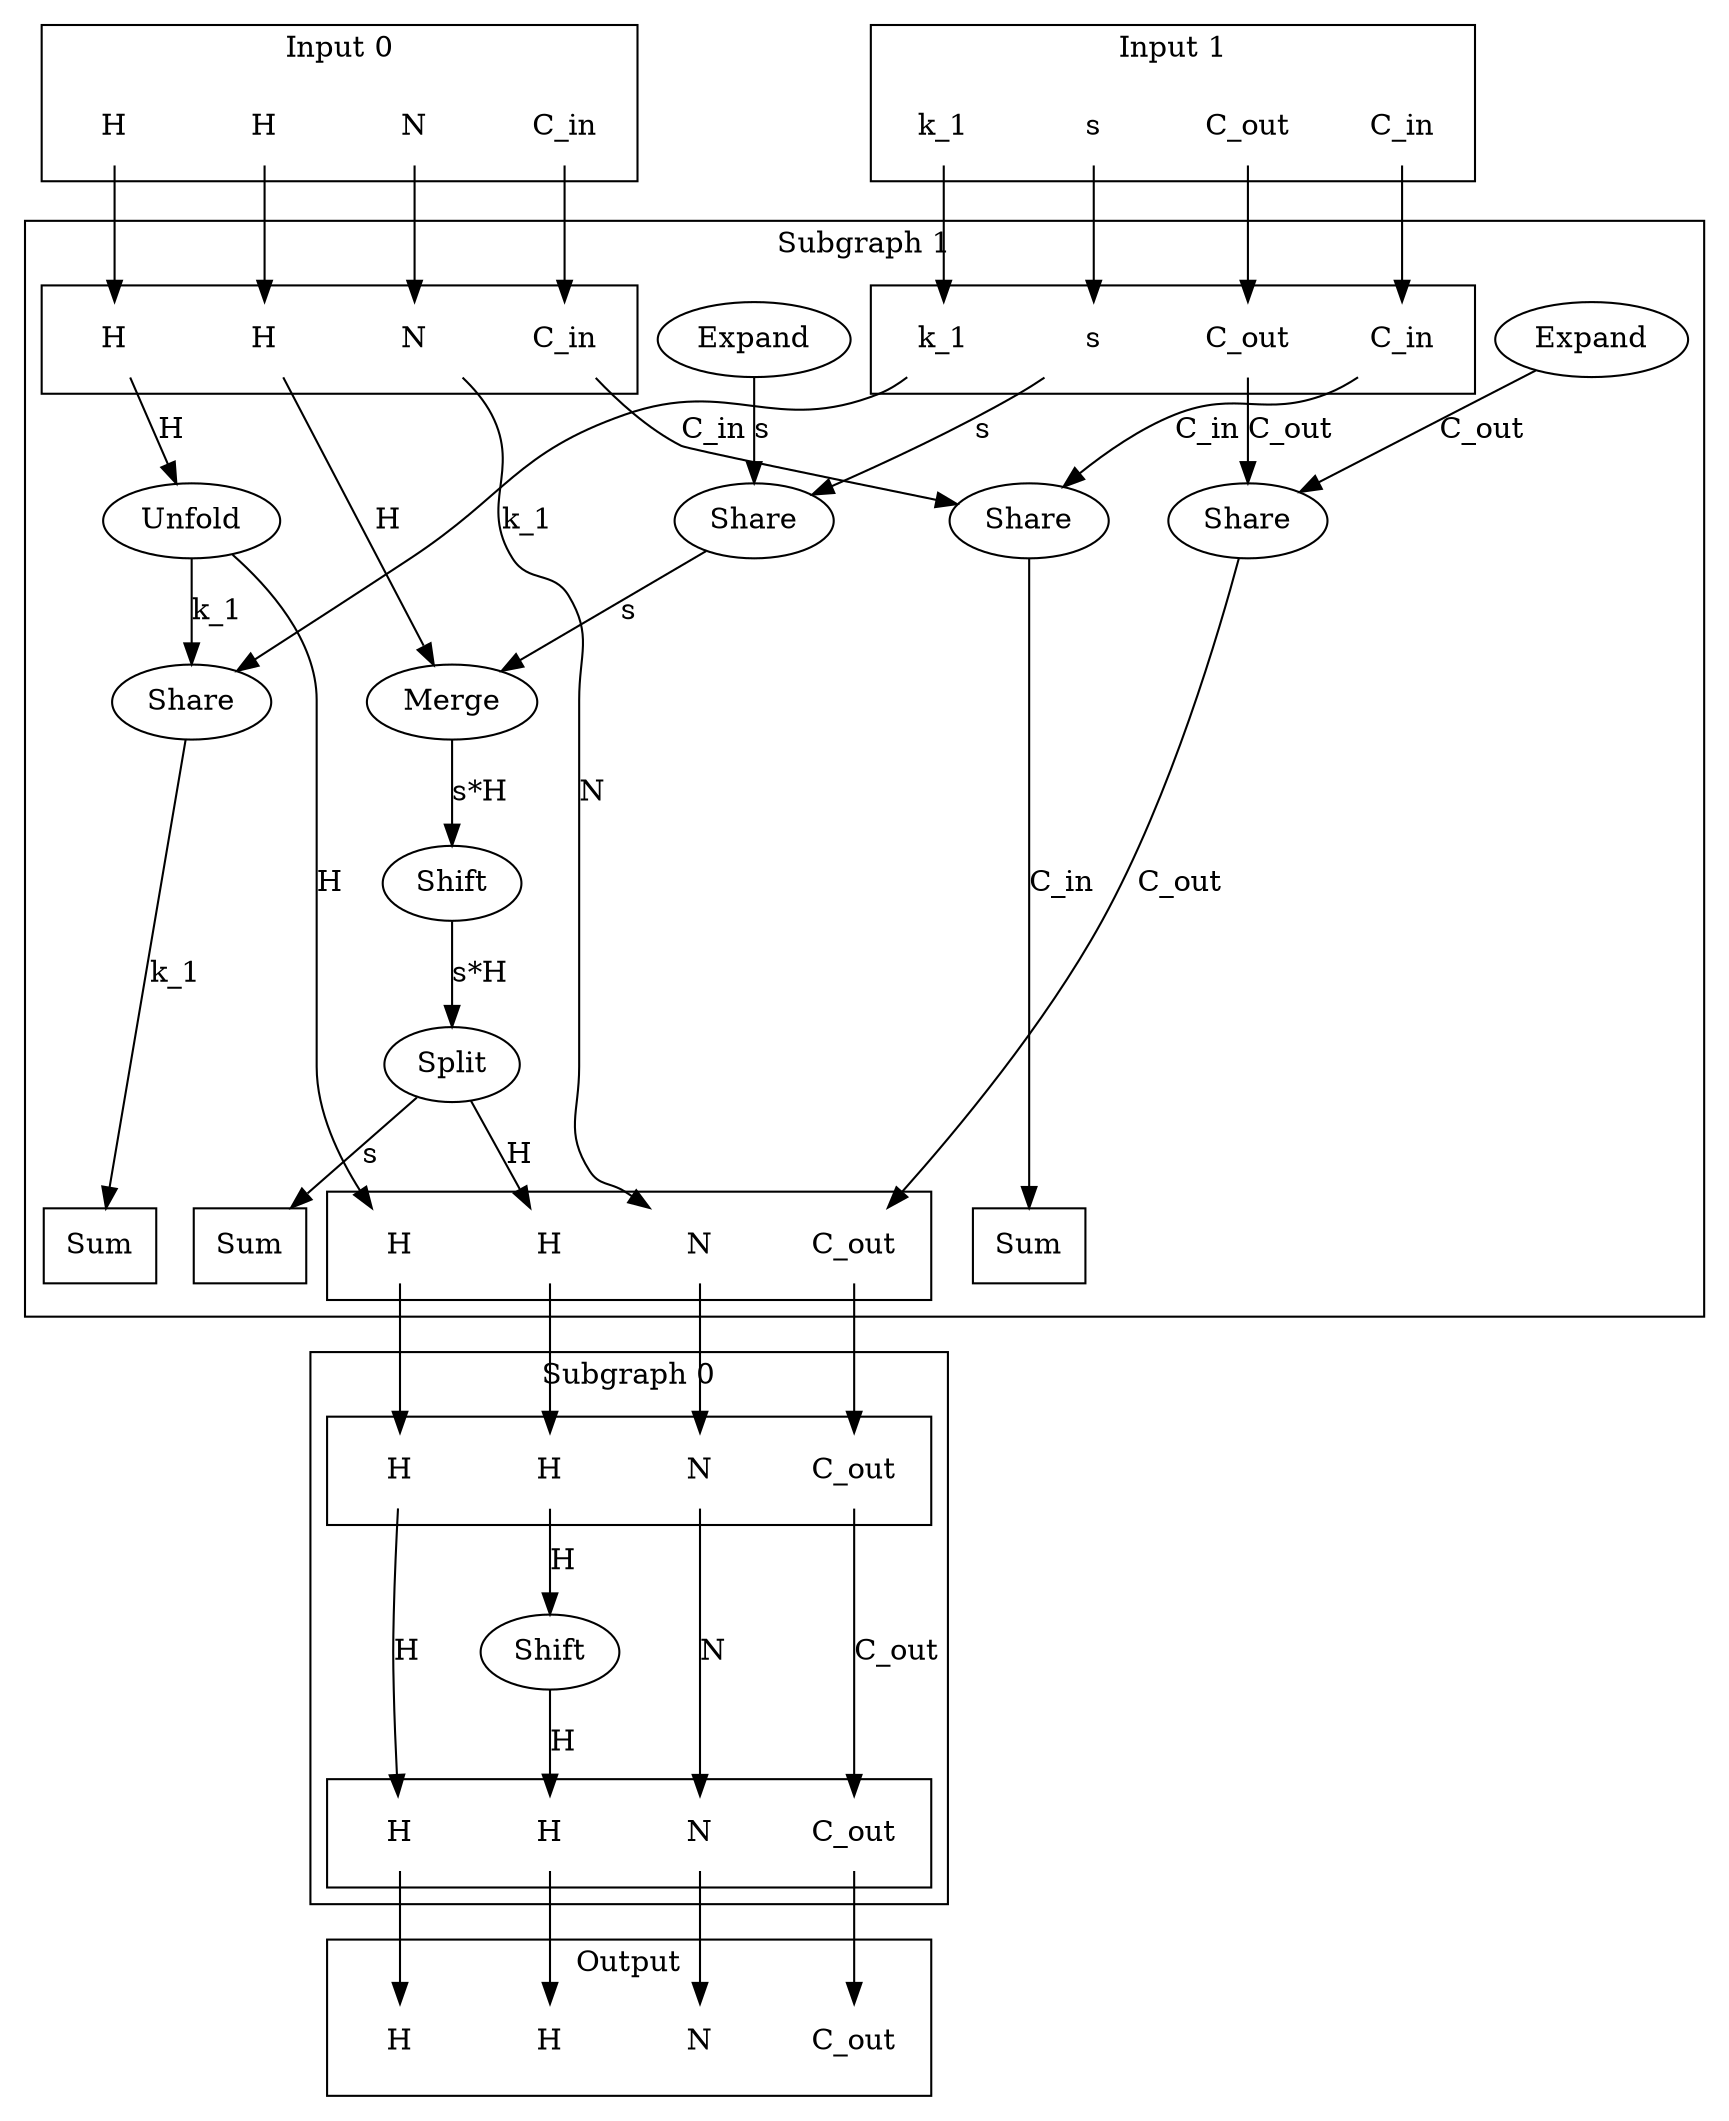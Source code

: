 digraph kernel_generated {
newrank = true;

// Stage tensor.
subgraph cluster_subgraph_0 {
    label = "Subgraph 0";
    // Reductions.
    // Output.
    subgraph cluster_subgraph_0_out {
        label = "";
        interface_0_out_0x5572df8cce60 [label="N", shape=none];
        interface_0_out_0x5572df8cce88 [label="C_out", shape=none];
        interface_0_out_0x5572df8cceb0 [label="H", shape=none];
        interface_0_out_0x5572df8cced8 [label="H", shape=none];
    }
    {
        rank = same;
        interface_0_out_0x5572df8cce60;
        interface_0_out_0x5572df8cce88;
        interface_0_out_0x5572df8cceb0;
        interface_0_out_0x5572df8cced8;
    }
    // Input 0.
    subgraph cluster_subgraph_0_in_0 {
        label = "";
        interface_0_in_0x5572df8cce60 [label="N", shape=none];
        interface_0_in_0x5572df8cce88 [label="C_out", shape=none];
        interface_0_in_0x5572e409eb60 [label="H", shape=none];
        interface_0_in_0x5572df8cced8 [label="H", shape=none];
    }
    {
        rank = same;
        interface_0_in_0x5572df8cce60;
        interface_0_in_0x5572df8cce88;
        interface_0_in_0x5572e409eb60;
        interface_0_in_0x5572df8cced8;
    }
    // Op's.
    op_0x5572e409eb40 [label="Shift"];
    // Dimension's.
    interface_0_in_0x5572df8cce60 -> interface_0_out_0x5572df8cce60 [label="N"];
    interface_0_in_0x5572df8cce88 -> interface_0_out_0x5572df8cce88 [label="C_out"];
    op_0x5572e409eb40 -> interface_0_out_0x5572df8cceb0 [label="H"];
    interface_0_in_0x5572df8cced8 -> interface_0_out_0x5572df8cced8 [label="H"];
    interface_0_in_0x5572e409eb60 -> op_0x5572e409eb40 [label="H"];
}

// Stage tensor.
subgraph cluster_subgraph_1 {
    label = "Subgraph 1";
    // Reductions.
    reduce_0x7f44f8007948 [label="Sum", shape=box];
    reduce_0x7f44f8004ce8 [label="Sum", shape=box];
    reduce_0x7f44f8003a98 [label="Sum", shape=box];
    // Output.
    subgraph cluster_subgraph_1_out {
        label = "";
        interface_1_out_0x5572df8cce60 [label="N", shape=none];
        interface_1_out_0x5572df8cce88 [label="C_out", shape=none];
        interface_1_out_0x5572e409eb60 [label="H", shape=none];
        interface_1_out_0x5572df8cced8 [label="H", shape=none];
    }
    {
        rank = same;
        reduce_0x7f44f8007948;
        reduce_0x7f44f8004ce8;
        reduce_0x7f44f8003a98;
        interface_1_out_0x5572df8cce60;
        interface_1_out_0x5572df8cce88;
        interface_1_out_0x5572e409eb60;
        interface_1_out_0x5572df8cced8;
    }
    // Input 0.
    subgraph cluster_subgraph_1_in_0 {
        label = "";
        interface_1_in_0x5572df8cce60 [label="N", shape=none];
        interface_1_in_0x5572e40cbf40 [label="C_in", shape=none];
        interface_1_in_0x5572e414df30 [label="H", shape=none];
        interface_1_in_0x5572e40b1e68 [label="H", shape=none];
    }
    // Input 1.
    subgraph cluster_subgraph_1_in_1 {
        label = "";
        interface_1_in_0x5572e409cb38 [label="C_out", shape=none];
        interface_1_in_0x5572e40cbf58 [label="C_in", shape=none];
        interface_1_in_0x5572e40cbfa8 [label="s", shape=none];
        interface_1_in_0x5572e409cc28 [label="k_1", shape=none];
    }
    {
        rank = same;
        interface_1_in_0x5572df8cce60;
        interface_1_in_0x5572e40cbf40;
        interface_1_in_0x5572e414df30;
        interface_1_in_0x5572e40b1e68;
        interface_1_in_0x5572e409cb38;
        interface_1_in_0x5572e40cbf58;
        interface_1_in_0x5572e40cbfa8;
        interface_1_in_0x5572e409cc28;
    }
    // Op's.
    op_0x5572e409cb00 [label="Share"];
    op_0x5572e409cbf0 [label="Share"];
    op_0x5572e409cfd8 [label="Expand"];
    op_0x5572e409d058 [label="Expand"];
    op_0x5572e409eea0 [label="Shift"];
    op_0x5572e40b1e40 [label="Unfold"];
    op_0x5572e40cbf20 [label="Share"];
    op_0x5572e40cbf70 [label="Share"];
    op_0x5572e410cf90 [label="Split"];
    op_0x5572e414def0 [label="Merge"];
    // Dimension's.
    interface_1_in_0x5572df8cce60 -> interface_1_out_0x5572df8cce60 [label="N"];
    op_0x5572e409cb00 -> interface_1_out_0x5572df8cce88 [label="C_out"];
    op_0x5572e40b1e40 -> interface_1_out_0x5572df8cced8 [label="H"];
    op_0x5572e409cfd8 -> op_0x5572e409cb00 [label="C_out"];
    interface_1_in_0x5572e409cb38 -> op_0x5572e409cb00 [label="C_out"];
    op_0x5572e40b1e40 -> op_0x5572e409cbf0 [label="k_1"];
    interface_1_in_0x5572e409cc28 -> op_0x5572e409cbf0 [label="k_1"];
    op_0x5572e410cf90 -> interface_1_out_0x5572e409eb60 [label="H"];
    op_0x5572e414def0 -> op_0x5572e409eea0 [label="s*H"];
    interface_1_in_0x5572e40b1e68 -> op_0x5572e40b1e40 [label="H"];
    interface_1_in_0x5572e40cbf40 -> op_0x5572e40cbf20 [label="C_in"];
    interface_1_in_0x5572e40cbf58 -> op_0x5572e40cbf20 [label="C_in"];
    op_0x5572e409d058 -> op_0x5572e40cbf70 [label="s"];
    interface_1_in_0x5572e40cbfa8 -> op_0x5572e40cbf70 [label="s"];
    op_0x5572e409eea0 -> op_0x5572e410cf90 [label="s*H"];
    interface_1_in_0x5572e414df30 -> op_0x5572e414def0 [label="H"];
    op_0x5572e40cbf70 -> op_0x5572e414def0 [label="s"];
    op_0x5572e409cbf0 -> reduce_0x7f44f8003a98 [label="k_1"];
    op_0x5572e410cf90 -> reduce_0x7f44f8004ce8 [label="s"];
    op_0x5572e40cbf20 -> reduce_0x7f44f8007948 [label="C_in"];
}

// Input tensor.
subgraph cluster_subgraph_2 {
    label = "Input 0";
    interface_2_out_0x5572df8cce60 [label="N", shape=none];
    interface_2_out_0x5572e40cbf40 [label="C_in", shape=none];
    interface_2_out_0x5572e414df30 [label="H", shape=none];
    interface_2_out_0x5572e40b1e68 [label="H", shape=none];
}

interface_2_out_0x5572df8cce60 -> interface_1_in_0x5572df8cce60;
interface_2_out_0x5572e40cbf40 -> interface_1_in_0x5572e40cbf40;
interface_2_out_0x5572e414df30 -> interface_1_in_0x5572e414df30;
interface_2_out_0x5572e40b1e68 -> interface_1_in_0x5572e40b1e68;

// Input tensor.
subgraph cluster_subgraph_3 {
    label = "Input 1";
    interface_3_out_0x5572e409cb38 [label="C_out", shape=none];
    interface_3_out_0x5572e40cbf58 [label="C_in", shape=none];
    interface_3_out_0x5572e40cbfa8 [label="s", shape=none];
    interface_3_out_0x5572e409cc28 [label="k_1", shape=none];
}

interface_3_out_0x5572e409cb38 -> interface_1_in_0x5572e409cb38;
interface_3_out_0x5572e40cbf58 -> interface_1_in_0x5572e40cbf58;
interface_3_out_0x5572e40cbfa8 -> interface_1_in_0x5572e40cbfa8;
interface_3_out_0x5572e409cc28 -> interface_1_in_0x5572e409cc28;

interface_1_out_0x5572df8cce60 -> interface_0_in_0x5572df8cce60;
interface_1_out_0x5572df8cce88 -> interface_0_in_0x5572df8cce88;
interface_1_out_0x5572e409eb60 -> interface_0_in_0x5572e409eb60;
interface_1_out_0x5572df8cced8 -> interface_0_in_0x5572df8cced8;

{
    rank = same;
    interface_2_out_0x5572df8cce60;
    interface_2_out_0x5572e40cbf40;
    interface_2_out_0x5572e414df30;
    interface_2_out_0x5572e40b1e68;
    interface_3_out_0x5572e409cb38;
    interface_3_out_0x5572e40cbf58;
    interface_3_out_0x5572e40cbfa8;
    interface_3_out_0x5572e409cc28;
}
subgraph cluster_subgraph_output {
    label = "Output";
    interface_4_in_0x5572df8cce60 [label="N", shape=none];
    interface_4_in_0x5572df8cce88 [label="C_out", shape=none];
    interface_4_in_0x5572df8cceb0 [label="H", shape=none];
    interface_4_in_0x5572df8cced8 [label="H", shape=none];
}
interface_0_out_0x5572df8cce60 -> interface_4_in_0x5572df8cce60;
interface_0_out_0x5572df8cce88 -> interface_4_in_0x5572df8cce88;
interface_0_out_0x5572df8cceb0 -> interface_4_in_0x5572df8cceb0;
interface_0_out_0x5572df8cced8 -> interface_4_in_0x5572df8cced8;

}

